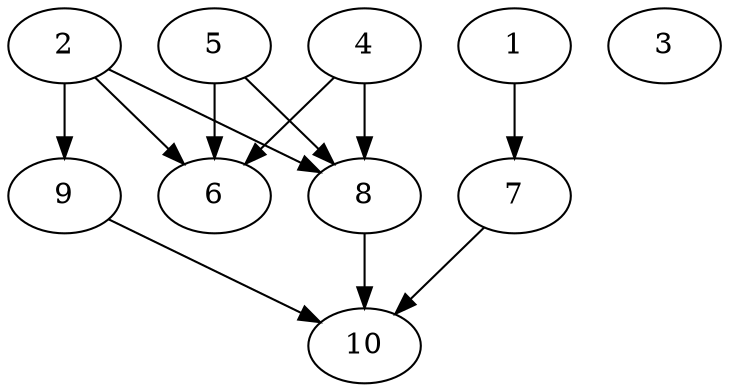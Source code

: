 // DAG automatically generated by daggen at Thu Oct  3 13:58:04 2019
// ./daggen --dot -n 10 --ccr 0.3 --fat 0.7 --regular 0.9 --density 0.7 --mindata 5242880 --maxdata 52428800 
digraph G {
  1 [size="138932907", alpha="0.17", expect_size="41679872"] 
  1 -> 7 [size ="41679872"]
  2 [size="85667840", alpha="0.17", expect_size="25700352"] 
  2 -> 6 [size ="25700352"]
  2 -> 8 [size ="25700352"]
  2 -> 9 [size ="25700352"]
  3 [size="30969173", alpha="0.08", expect_size="9290752"] 
  4 [size="55787520", alpha="0.06", expect_size="16736256"] 
  4 -> 6 [size ="16736256"]
  4 -> 8 [size ="16736256"]
  5 [size="48981333", alpha="0.05", expect_size="14694400"] 
  5 -> 6 [size ="14694400"]
  5 -> 8 [size ="14694400"]
  6 [size="144592213", alpha="0.13", expect_size="43377664"] 
  7 [size="35911680", alpha="0.18", expect_size="10773504"] 
  7 -> 10 [size ="10773504"]
  8 [size="95395840", alpha="0.18", expect_size="28618752"] 
  8 -> 10 [size ="28618752"]
  9 [size="121408853", alpha="0.07", expect_size="36422656"] 
  9 -> 10 [size ="36422656"]
  10 [size="161228800", alpha="0.09", expect_size="48368640"] 
}
